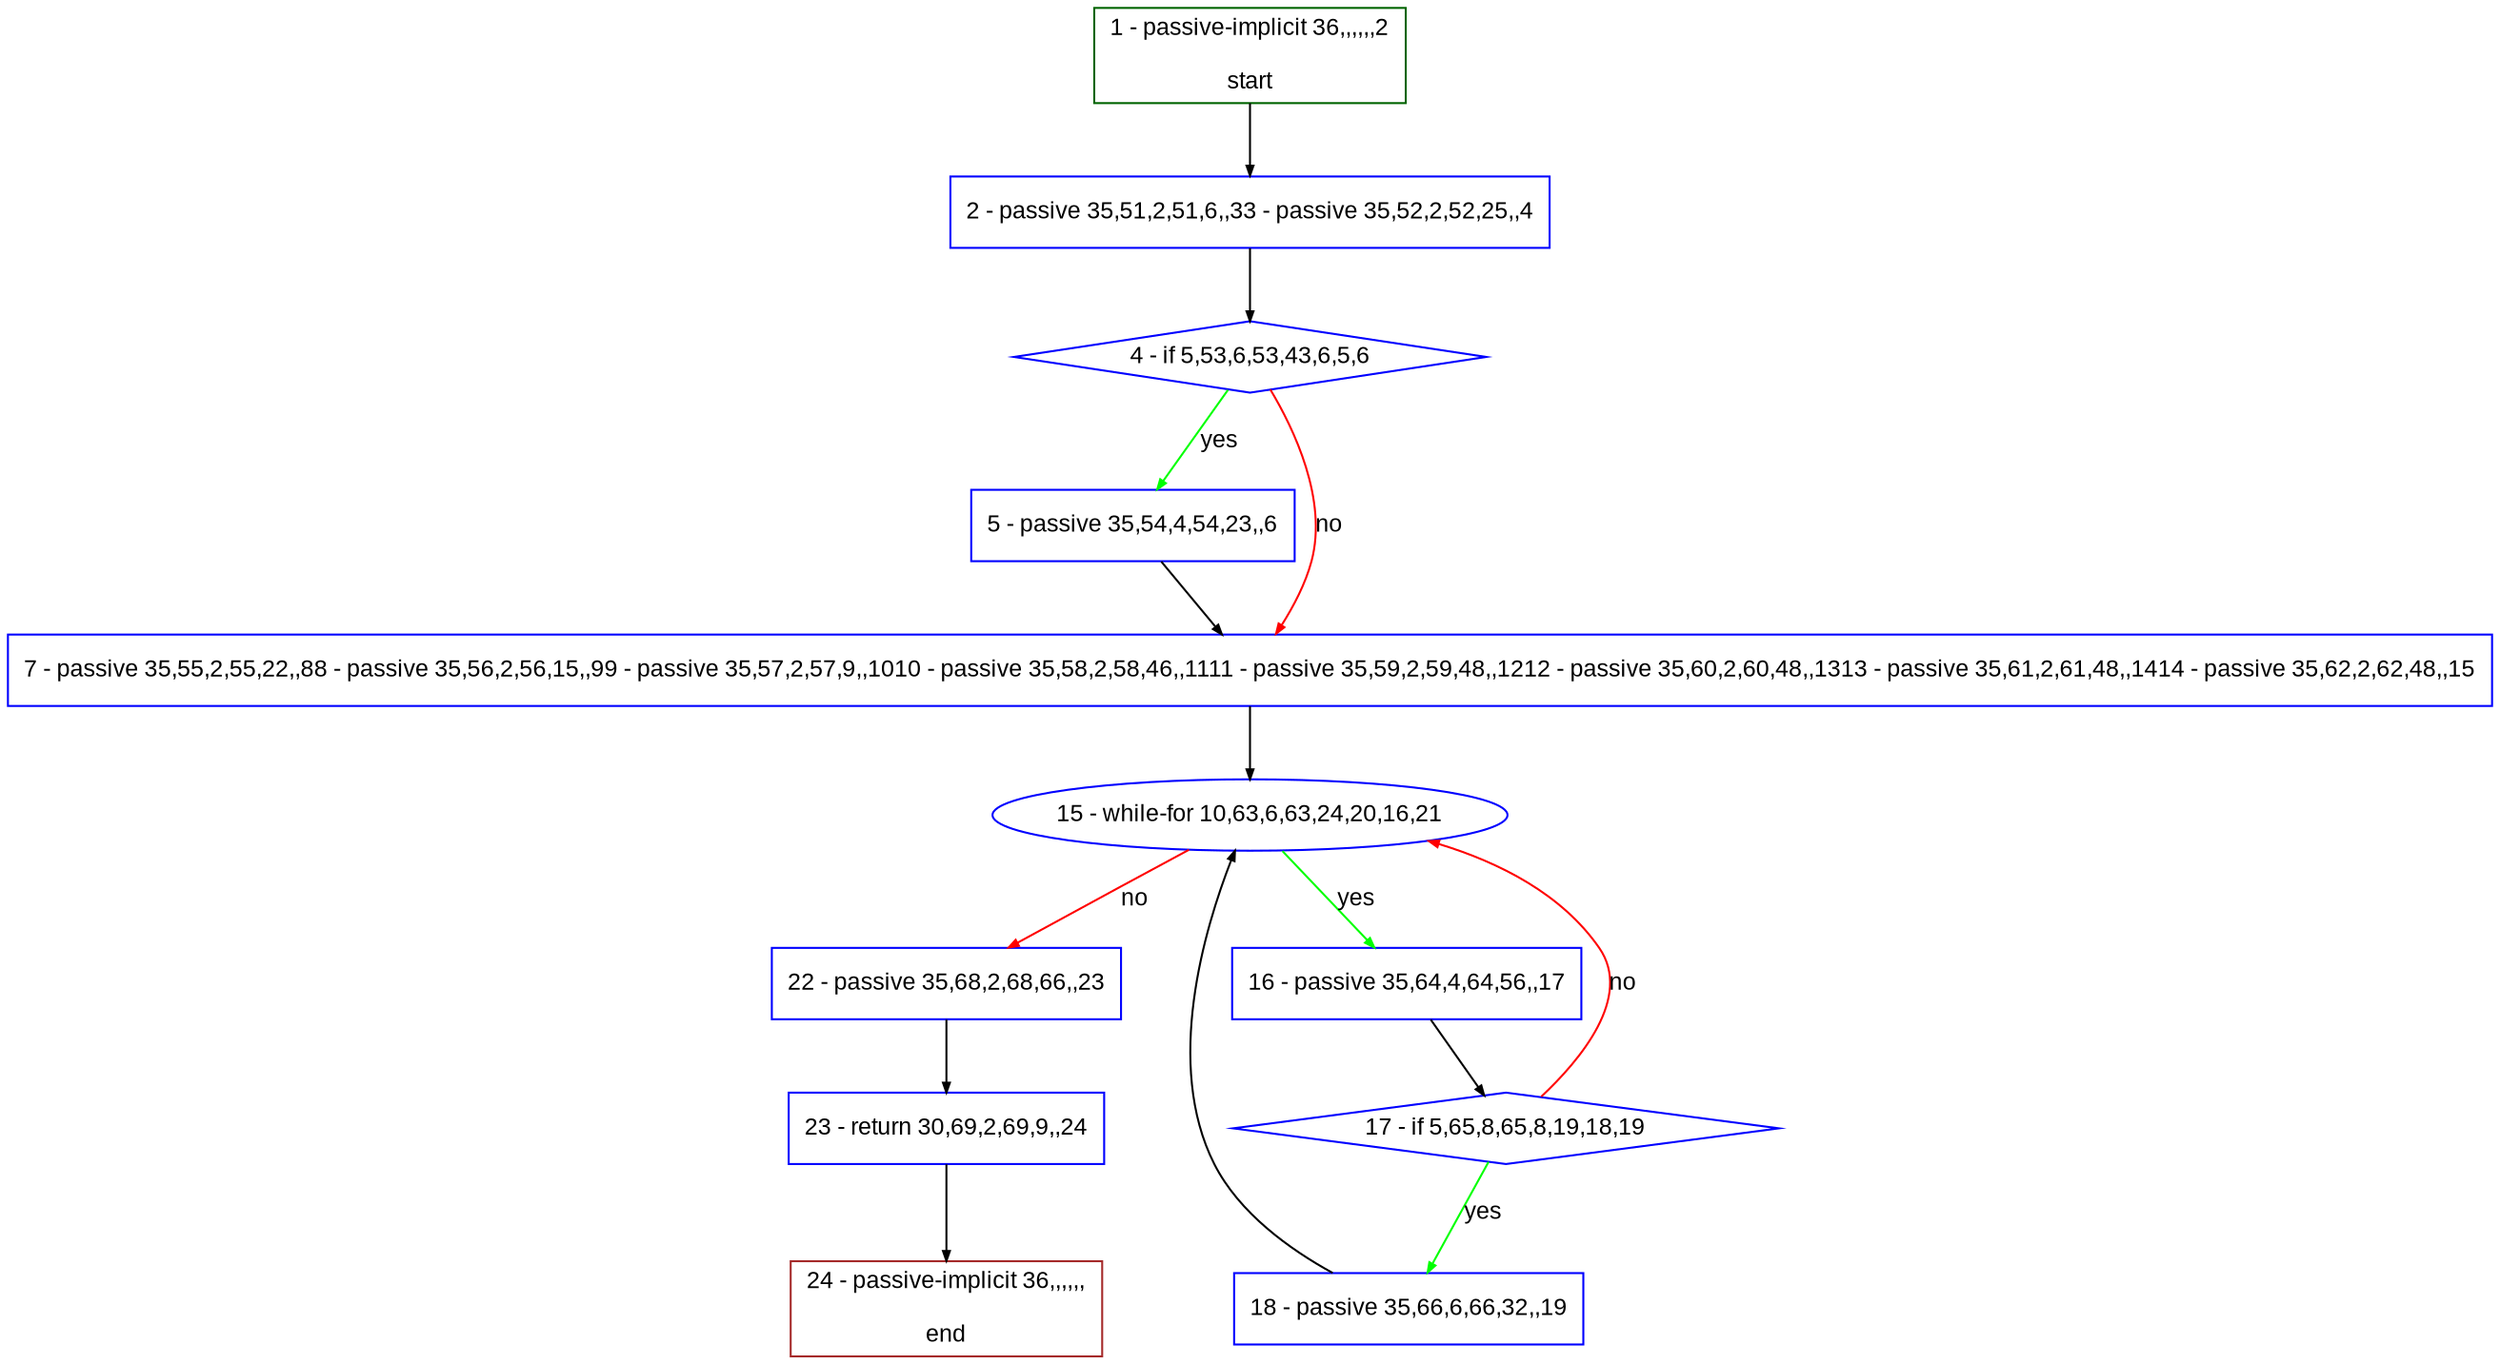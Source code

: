 digraph "" {
  graph [pack="true", label="", fontsize="12", packmode="clust", fontname="Arial", fillcolor="#FFFFCC", bgcolor="white", style="rounded,filled", compound="true"];
  node [node_initialized="no", label="", color="grey", fontsize="12", fillcolor="white", fontname="Arial", style="filled", shape="rectangle", compound="true", fixedsize="false"];
  edge [fontcolor="black", arrowhead="normal", arrowtail="none", arrowsize="0.5", ltail="", label="", color="black", fontsize="12", lhead="", fontname="Arial", dir="forward", compound="true"];
  __N1 [label="2 - passive 35,51,2,51,6,,33 - passive 35,52,2,52,25,,4", color="#0000ff", fillcolor="#ffffff", style="filled", shape="box"];
  __N2 [label="1 - passive-implicit 36,,,,,,2\n\nstart", color="#006400", fillcolor="#ffffff", style="filled", shape="box"];
  __N3 [label="4 - if 5,53,6,53,43,6,5,6", color="#0000ff", fillcolor="#ffffff", style="filled", shape="diamond"];
  __N4 [label="5 - passive 35,54,4,54,23,,6", color="#0000ff", fillcolor="#ffffff", style="filled", shape="box"];
  __N5 [label="7 - passive 35,55,2,55,22,,88 - passive 35,56,2,56,15,,99 - passive 35,57,2,57,9,,1010 - passive 35,58,2,58,46,,1111 - passive 35,59,2,59,48,,1212 - passive 35,60,2,60,48,,1313 - passive 35,61,2,61,48,,1414 - passive 35,62,2,62,48,,15", color="#0000ff", fillcolor="#ffffff", style="filled", shape="box"];
  __N6 [label="15 - while-for 10,63,6,63,24,20,16,21", color="#0000ff", fillcolor="#ffffff", style="filled", shape="oval"];
  __N7 [label="16 - passive 35,64,4,64,56,,17", color="#0000ff", fillcolor="#ffffff", style="filled", shape="box"];
  __N8 [label="22 - passive 35,68,2,68,66,,23", color="#0000ff", fillcolor="#ffffff", style="filled", shape="box"];
  __N9 [label="17 - if 5,65,8,65,8,19,18,19", color="#0000ff", fillcolor="#ffffff", style="filled", shape="diamond"];
  __N10 [label="18 - passive 35,66,6,66,32,,19", color="#0000ff", fillcolor="#ffffff", style="filled", shape="box"];
  __N11 [label="23 - return 30,69,2,69,9,,24", color="#0000ff", fillcolor="#ffffff", style="filled", shape="box"];
  __N12 [label="24 - passive-implicit 36,,,,,,\n\nend", color="#a52a2a", fillcolor="#ffffff", style="filled", shape="box"];
  __N2 -> __N1 [arrowhead="normal", arrowtail="none", color="#000000", label="", dir="forward"];
  __N1 -> __N3 [arrowhead="normal", arrowtail="none", color="#000000", label="", dir="forward"];
  __N3 -> __N4 [arrowhead="normal", arrowtail="none", color="#00ff00", label="yes", dir="forward"];
  __N3 -> __N5 [arrowhead="normal", arrowtail="none", color="#ff0000", label="no", dir="forward"];
  __N4 -> __N5 [arrowhead="normal", arrowtail="none", color="#000000", label="", dir="forward"];
  __N5 -> __N6 [arrowhead="normal", arrowtail="none", color="#000000", label="", dir="forward"];
  __N6 -> __N7 [arrowhead="normal", arrowtail="none", color="#00ff00", label="yes", dir="forward"];
  __N6 -> __N8 [arrowhead="normal", arrowtail="none", color="#ff0000", label="no", dir="forward"];
  __N7 -> __N9 [arrowhead="normal", arrowtail="none", color="#000000", label="", dir="forward"];
  __N9 -> __N6 [arrowhead="normal", arrowtail="none", color="#ff0000", label="no", dir="forward"];
  __N9 -> __N10 [arrowhead="normal", arrowtail="none", color="#00ff00", label="yes", dir="forward"];
  __N10 -> __N6 [arrowhead="normal", arrowtail="none", color="#000000", label="", dir="forward"];
  __N8 -> __N11 [arrowhead="normal", arrowtail="none", color="#000000", label="", dir="forward"];
  __N11 -> __N12 [arrowhead="normal", arrowtail="none", color="#000000", label="", dir="forward"];
}

